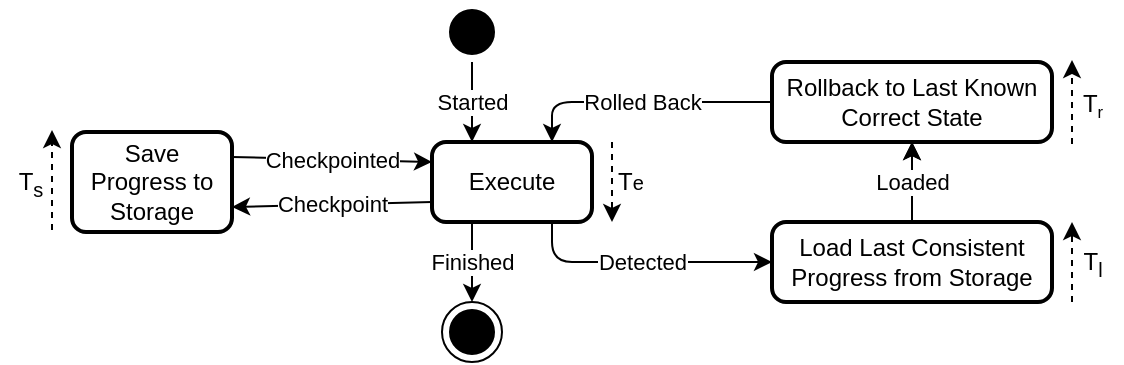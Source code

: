 <mxfile version="13.1.3" type="device"><diagram id="E3YOTfuM7oJlXtO8w7ed" name="Page-1"><mxGraphModel dx="786" dy="491" grid="1" gridSize="10" guides="1" tooltips="1" connect="1" arrows="1" fold="1" page="1" pageScale="1" pageWidth="850" pageHeight="1100" math="0" shadow="0"><root><mxCell id="0"/><mxCell id="1" parent="0"/><mxCell id="y0_Vb1uInWzkkld4ZncT-1" value="" style="ellipse;html=1;shape=startState;fillColor=#000000;strokeColor=#000000;" parent="1" vertex="1"><mxGeometry x="325" y="210" width="30" height="30" as="geometry"/></mxCell><mxCell id="y0_Vb1uInWzkkld4ZncT-5" value="Save&lt;br&gt;Progress to Storage" style="rounded=1;whiteSpace=wrap;html=1;absoluteArcSize=1;arcSize=14;strokeWidth=2;" parent="1" vertex="1"><mxGeometry x="140" y="275" width="80" height="50" as="geometry"/></mxCell><mxCell id="WkUsx3t07zbnwJC-TTRS-1" value="" style="edgeStyle=orthogonalEdgeStyle;rounded=0;orthogonalLoop=1;jettySize=auto;html=1;" parent="1" source="y0_Vb1uInWzkkld4ZncT-6" target="y0_Vb1uInWzkkld4ZncT-8" edge="1"><mxGeometry relative="1" as="geometry"/></mxCell><mxCell id="y0_Vb1uInWzkkld4ZncT-6" value="Load Last Consistent Progress from Storage" style="rounded=1;whiteSpace=wrap;html=1;absoluteArcSize=1;arcSize=14;strokeWidth=2;" parent="1" vertex="1"><mxGeometry x="490" y="320" width="140" height="40" as="geometry"/></mxCell><mxCell id="y0_Vb1uInWzkkld4ZncT-7" value="Execute" style="rounded=1;whiteSpace=wrap;html=1;absoluteArcSize=1;arcSize=14;strokeWidth=2;" parent="1" vertex="1"><mxGeometry x="320" y="280" width="80" height="40" as="geometry"/></mxCell><mxCell id="y0_Vb1uInWzkkld4ZncT-8" value="Rollback to Last Known Correct State" style="rounded=1;whiteSpace=wrap;html=1;absoluteArcSize=1;arcSize=14;strokeWidth=2;" parent="1" vertex="1"><mxGeometry x="490" y="240" width="140" height="40" as="geometry"/></mxCell><mxCell id="y0_Vb1uInWzkkld4ZncT-20" value="Detected" style="endArrow=classic;html=1;exitX=0.75;exitY=1;exitDx=0;exitDy=0;entryX=0;entryY=0.5;entryDx=0;entryDy=0;startArrow=none;startFill=0;endFill=1;" parent="1" source="y0_Vb1uInWzkkld4ZncT-7" target="y0_Vb1uInWzkkld4ZncT-6" edge="1"><mxGeometry width="50" height="50" relative="1" as="geometry"><mxPoint x="380" y="320" as="sourcePoint"/><mxPoint x="430" y="270" as="targetPoint"/><Array as="points"><mxPoint x="380" y="340"/></Array></mxGeometry></mxCell><mxCell id="y0_Vb1uInWzkkld4ZncT-21" value="Loaded" style="endArrow=classic;html=1;exitX=0.5;exitY=0;exitDx=0;exitDy=0;entryX=0.5;entryY=1;entryDx=0;entryDy=0;startArrow=none;startFill=0;endFill=1;" parent="1" source="y0_Vb1uInWzkkld4ZncT-6" target="y0_Vb1uInWzkkld4ZncT-8" edge="1"><mxGeometry width="50" height="50" relative="1" as="geometry"><mxPoint x="398" y="295" as="sourcePoint"/><mxPoint x="448" y="245" as="targetPoint"/></mxGeometry></mxCell><mxCell id="y0_Vb1uInWzkkld4ZncT-22" value="Rolled Back" style="endArrow=classic;html=1;exitX=0;exitY=0.5;exitDx=0;exitDy=0;entryX=0.75;entryY=0;entryDx=0;entryDy=0;endFill=1;startArrow=none;startFill=0;" parent="1" source="y0_Vb1uInWzkkld4ZncT-8" target="y0_Vb1uInWzkkld4ZncT-7" edge="1"><mxGeometry width="50" height="50" relative="1" as="geometry"><mxPoint x="380" y="320" as="sourcePoint"/><mxPoint x="430" y="270" as="targetPoint"/><Array as="points"><mxPoint x="440" y="260"/><mxPoint x="380" y="260"/></Array></mxGeometry></mxCell><mxCell id="y0_Vb1uInWzkkld4ZncT-26" value="Checkpointed" style="endArrow=none;html=1;exitX=0;exitY=0.25;exitDx=0;exitDy=0;entryX=1;entryY=0.25;entryDx=0;entryDy=0;startArrow=classic;startFill=1;endFill=0;" parent="1" source="y0_Vb1uInWzkkld4ZncT-7" target="y0_Vb1uInWzkkld4ZncT-5" edge="1"><mxGeometry width="50" height="50" relative="1" as="geometry"><mxPoint x="380" y="320" as="sourcePoint"/><mxPoint x="180" y="310" as="targetPoint"/></mxGeometry></mxCell><mxCell id="y0_Vb1uInWzkkld4ZncT-27" value="Checkpoint" style="endArrow=none;html=1;exitX=1;exitY=0.75;exitDx=0;exitDy=0;entryX=0;entryY=0.75;entryDx=0;entryDy=0;endFill=0;startArrow=classic;startFill=1;" parent="1" source="y0_Vb1uInWzkkld4ZncT-5" target="y0_Vb1uInWzkkld4ZncT-7" edge="1"><mxGeometry width="50" height="50" relative="1" as="geometry"><mxPoint x="380" y="320" as="sourcePoint"/><mxPoint x="430" y="270" as="targetPoint"/><Array as="points"/></mxGeometry></mxCell><mxCell id="y0_Vb1uInWzkkld4ZncT-30" value="Started" style="endArrow=classic;html=1;entryX=0.25;entryY=0;entryDx=0;entryDy=0;" parent="1" source="y0_Vb1uInWzkkld4ZncT-1" target="y0_Vb1uInWzkkld4ZncT-7" edge="1"><mxGeometry width="50" height="50" relative="1" as="geometry"><mxPoint x="380" y="320" as="sourcePoint"/><mxPoint x="430" y="270" as="targetPoint"/></mxGeometry></mxCell><mxCell id="y0_Vb1uInWzkkld4ZncT-35" value="" style="ellipse;html=1;shape=endState;fillColor=#000000;strokeColor=#000000;" parent="1" vertex="1"><mxGeometry x="325" y="360" width="30" height="30" as="geometry"/></mxCell><mxCell id="y0_Vb1uInWzkkld4ZncT-45" value="Finished" style="endArrow=classic;html=1;exitX=0.25;exitY=1;exitDx=0;exitDy=0;" parent="1" source="y0_Vb1uInWzkkld4ZncT-7" target="y0_Vb1uInWzkkld4ZncT-35" edge="1"><mxGeometry width="50" height="50" relative="1" as="geometry"><mxPoint x="360" y="320" as="sourcePoint"/><mxPoint x="360" y="430" as="targetPoint"/></mxGeometry></mxCell><mxCell id="sbaSi7rYS8SMxlocfoJ1-1" value="T&lt;sub&gt;l&lt;/sub&gt;&lt;font size=&quot;1&quot; style=&quot;font-style: italic&quot;&gt;&lt;br&gt;&lt;/font&gt;" style="text;html=1;align=center;verticalAlign=middle;resizable=0;points=[];autosize=1;" parent="1" vertex="1"><mxGeometry x="635" y="331" width="30" height="20" as="geometry"/></mxCell><mxCell id="sbaSi7rYS8SMxlocfoJ1-2" value="" style="endArrow=classic;html=1;dashed=1;" parent="1" edge="1"><mxGeometry width="50" height="50" relative="1" as="geometry"><mxPoint x="640" y="360" as="sourcePoint"/><mxPoint x="640" y="320" as="targetPoint"/></mxGeometry></mxCell><mxCell id="sbaSi7rYS8SMxlocfoJ1-3" value="T&lt;font size=&quot;1&quot;&gt;&lt;sub&gt;r&lt;/sub&gt;&lt;br&gt;&lt;/font&gt;" style="text;html=1;align=center;verticalAlign=middle;resizable=0;points=[];autosize=1;" parent="1" vertex="1"><mxGeometry x="635" y="251" width="30" height="20" as="geometry"/></mxCell><mxCell id="sbaSi7rYS8SMxlocfoJ1-4" value="" style="endArrow=classic;html=1;dashed=1;" parent="1" edge="1"><mxGeometry width="50" height="50" relative="1" as="geometry"><mxPoint x="640" y="281" as="sourcePoint"/><mxPoint x="640" y="239" as="targetPoint"/></mxGeometry></mxCell><mxCell id="sbaSi7rYS8SMxlocfoJ1-7" value="T&lt;sub&gt;s&lt;/sub&gt;" style="text;html=1;align=center;verticalAlign=middle;resizable=0;points=[];autosize=1;" parent="1" vertex="1"><mxGeometry x="104" y="291" width="30" height="20" as="geometry"/></mxCell><mxCell id="sbaSi7rYS8SMxlocfoJ1-8" value="" style="endArrow=classic;html=1;dashed=1;" parent="1" edge="1"><mxGeometry width="50" height="50" relative="1" as="geometry"><mxPoint x="130" y="324" as="sourcePoint"/><mxPoint x="130" y="274" as="targetPoint"/></mxGeometry></mxCell><mxCell id="mKKHp1zciUql77AM1DRr-1" value="" style="endArrow=classic;html=1;dashed=1;" edge="1" parent="1"><mxGeometry width="50" height="50" relative="1" as="geometry"><mxPoint x="410" y="280" as="sourcePoint"/><mxPoint x="410" y="320" as="targetPoint"/></mxGeometry></mxCell><mxCell id="mKKHp1zciUql77AM1DRr-2" value="T&lt;span style=&quot;font-size: 10px&quot;&gt;e&lt;/span&gt;&lt;font size=&quot;1&quot; style=&quot;font-style: italic&quot;&gt;&lt;br&gt;&lt;/font&gt;" style="text;html=1;align=center;verticalAlign=middle;resizable=0;points=[];autosize=1;" vertex="1" parent="1"><mxGeometry x="404" y="290" width="30" height="20" as="geometry"/></mxCell></root></mxGraphModel></diagram></mxfile>